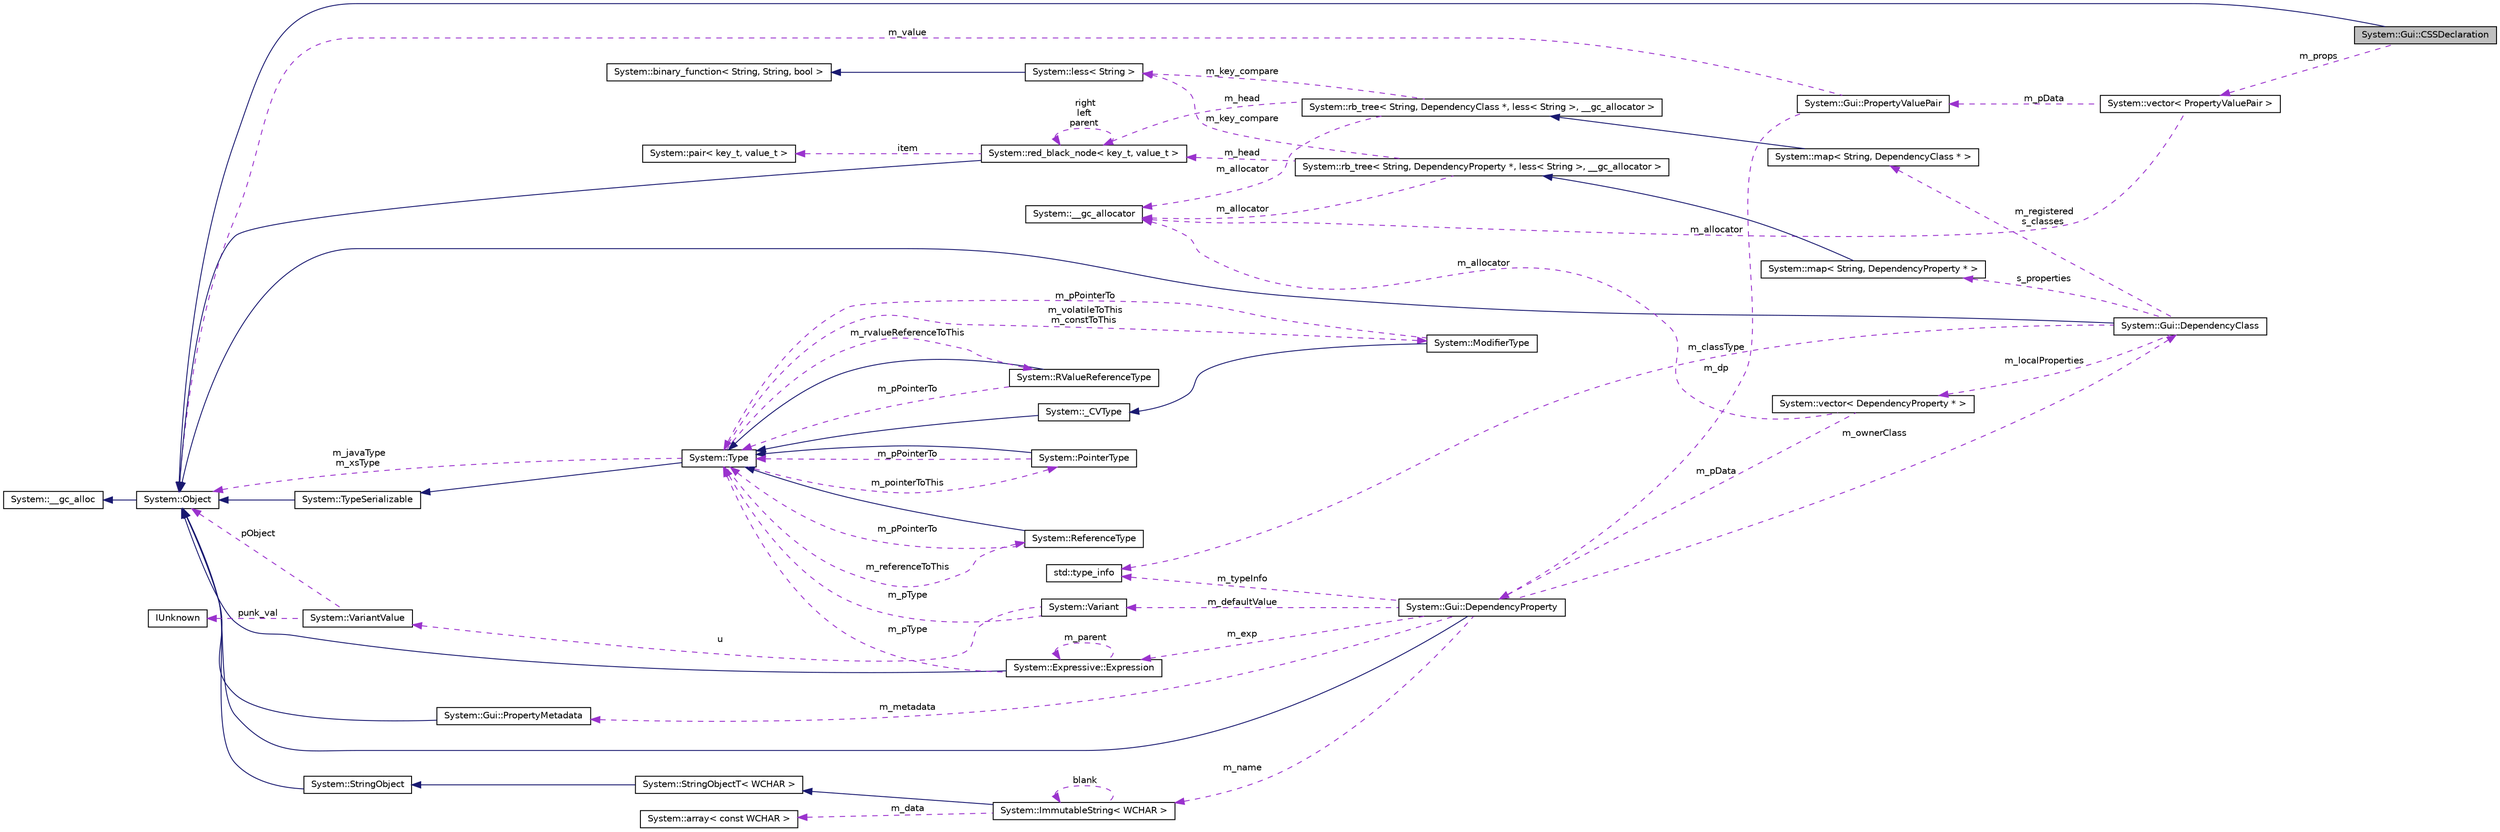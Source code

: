 digraph G
{
  edge [fontname="Helvetica",fontsize="10",labelfontname="Helvetica",labelfontsize="10"];
  node [fontname="Helvetica",fontsize="10",shape=record];
  rankdir="LR";
  Node1 [label="System::Gui::CSSDeclaration",height=0.2,width=0.4,color="black", fillcolor="grey75", style="filled" fontcolor="black"];
  Node2 -> Node1 [dir="back",color="midnightblue",fontsize="10",style="solid",fontname="Helvetica"];
  Node2 [label="System::Object",height=0.2,width=0.4,color="black", fillcolor="white", style="filled",URL="$class_system_1_1_object.html"];
  Node3 -> Node2 [dir="back",color="midnightblue",fontsize="10",style="solid",fontname="Helvetica"];
  Node3 [label="System::__gc_alloc",height=0.2,width=0.4,color="black", fillcolor="white", style="filled",URL="$class_system_1_1____gc__alloc.html"];
  Node4 -> Node1 [dir="back",color="darkorchid3",fontsize="10",style="dashed",label=" m_props" ,fontname="Helvetica"];
  Node4 [label="System::vector\< PropertyValuePair \>",height=0.2,width=0.4,color="black", fillcolor="white", style="filled",URL="$class_system_1_1vector.html"];
  Node5 -> Node4 [dir="back",color="darkorchid3",fontsize="10",style="dashed",label=" m_allocator" ,fontname="Helvetica"];
  Node5 [label="System::__gc_allocator",height=0.2,width=0.4,color="black", fillcolor="white", style="filled",URL="$class_system_1_1____gc__allocator.html"];
  Node6 -> Node4 [dir="back",color="darkorchid3",fontsize="10",style="dashed",label=" m_pData" ,fontname="Helvetica"];
  Node6 [label="System::Gui::PropertyValuePair",height=0.2,width=0.4,color="black", fillcolor="white", style="filled",URL="$class_system_1_1_gui_1_1_property_value_pair.html"];
  Node7 -> Node6 [dir="back",color="darkorchid3",fontsize="10",style="dashed",label=" m_dp" ,fontname="Helvetica"];
  Node7 [label="System::Gui::DependencyProperty",height=0.2,width=0.4,color="black", fillcolor="white", style="filled",URL="$class_system_1_1_gui_1_1_dependency_property.html"];
  Node2 -> Node7 [dir="back",color="midnightblue",fontsize="10",style="solid",fontname="Helvetica"];
  Node8 -> Node7 [dir="back",color="darkorchid3",fontsize="10",style="dashed",label=" m_ownerClass" ,fontname="Helvetica"];
  Node8 [label="System::Gui::DependencyClass",height=0.2,width=0.4,color="black", fillcolor="white", style="filled",URL="$class_system_1_1_gui_1_1_dependency_class.html"];
  Node2 -> Node8 [dir="back",color="midnightblue",fontsize="10",style="solid",fontname="Helvetica"];
  Node9 -> Node8 [dir="back",color="darkorchid3",fontsize="10",style="dashed",label=" m_registered\ns_classes" ,fontname="Helvetica"];
  Node9 [label="System::map\< String, DependencyClass * \>",height=0.2,width=0.4,color="black", fillcolor="white", style="filled",URL="$class_system_1_1map.html"];
  Node10 -> Node9 [dir="back",color="midnightblue",fontsize="10",style="solid",fontname="Helvetica"];
  Node10 [label="System::rb_tree\< String, DependencyClass *, less\< String \>, __gc_allocator \>",height=0.2,width=0.4,color="black", fillcolor="white", style="filled",URL="$class_system_1_1rb__tree.html"];
  Node5 -> Node10 [dir="back",color="darkorchid3",fontsize="10",style="dashed",label=" m_allocator" ,fontname="Helvetica"];
  Node11 -> Node10 [dir="back",color="darkorchid3",fontsize="10",style="dashed",label=" m_key_compare" ,fontname="Helvetica"];
  Node11 [label="System::less\< String \>",height=0.2,width=0.4,color="black", fillcolor="white", style="filled",URL="$class_system_1_1less_3_01_string_01_4.html"];
  Node12 -> Node11 [dir="back",color="midnightblue",fontsize="10",style="solid",fontname="Helvetica"];
  Node12 [label="System::binary_function\< String, String, bool \>",height=0.2,width=0.4,color="black", fillcolor="white", style="filled",URL="$class_system_1_1binary__function.html"];
  Node13 -> Node10 [dir="back",color="darkorchid3",fontsize="10",style="dashed",label=" m_head" ,fontname="Helvetica"];
  Node13 [label="System::red_black_node\< key_t, value_t \>",height=0.2,width=0.4,color="black", fillcolor="white", style="filled",URL="$class_system_1_1red__black__node.html"];
  Node2 -> Node13 [dir="back",color="midnightblue",fontsize="10",style="solid",fontname="Helvetica"];
  Node13 -> Node13 [dir="back",color="darkorchid3",fontsize="10",style="dashed",label=" right\nleft\nparent" ,fontname="Helvetica"];
  Node14 -> Node13 [dir="back",color="darkorchid3",fontsize="10",style="dashed",label=" item" ,fontname="Helvetica"];
  Node14 [label="System::pair\< key_t, value_t \>",height=0.2,width=0.4,color="black", fillcolor="white", style="filled",URL="$class_system_1_1pair.html"];
  Node15 -> Node8 [dir="back",color="darkorchid3",fontsize="10",style="dashed",label=" m_localProperties" ,fontname="Helvetica"];
  Node15 [label="System::vector\< DependencyProperty * \>",height=0.2,width=0.4,color="black", fillcolor="white", style="filled",URL="$class_system_1_1vector.html"];
  Node7 -> Node15 [dir="back",color="darkorchid3",fontsize="10",style="dashed",label=" m_pData" ,fontname="Helvetica"];
  Node5 -> Node15 [dir="back",color="darkorchid3",fontsize="10",style="dashed",label=" m_allocator" ,fontname="Helvetica"];
  Node16 -> Node8 [dir="back",color="darkorchid3",fontsize="10",style="dashed",label=" s_properties" ,fontname="Helvetica"];
  Node16 [label="System::map\< String, DependencyProperty * \>",height=0.2,width=0.4,color="black", fillcolor="white", style="filled",URL="$class_system_1_1map.html"];
  Node17 -> Node16 [dir="back",color="midnightblue",fontsize="10",style="solid",fontname="Helvetica"];
  Node17 [label="System::rb_tree\< String, DependencyProperty *, less\< String \>, __gc_allocator \>",height=0.2,width=0.4,color="black", fillcolor="white", style="filled",URL="$class_system_1_1rb__tree.html"];
  Node5 -> Node17 [dir="back",color="darkorchid3",fontsize="10",style="dashed",label=" m_allocator" ,fontname="Helvetica"];
  Node11 -> Node17 [dir="back",color="darkorchid3",fontsize="10",style="dashed",label=" m_key_compare" ,fontname="Helvetica"];
  Node13 -> Node17 [dir="back",color="darkorchid3",fontsize="10",style="dashed",label=" m_head" ,fontname="Helvetica"];
  Node18 -> Node8 [dir="back",color="darkorchid3",fontsize="10",style="dashed",label=" m_classType" ,fontname="Helvetica"];
  Node18 [label="std::type_info",height=0.2,width=0.4,color="black", fillcolor="white", style="filled",URL="$classstd_1_1type__info.html",tooltip="Part of RTTI."];
  Node19 -> Node7 [dir="back",color="darkorchid3",fontsize="10",style="dashed",label=" m_metadata" ,fontname="Helvetica"];
  Node19 [label="System::Gui::PropertyMetadata",height=0.2,width=0.4,color="black", fillcolor="white", style="filled",URL="$class_system_1_1_gui_1_1_property_metadata.html"];
  Node2 -> Node19 [dir="back",color="midnightblue",fontsize="10",style="solid",fontname="Helvetica"];
  Node20 -> Node7 [dir="back",color="darkorchid3",fontsize="10",style="dashed",label=" m_defaultValue" ,fontname="Helvetica"];
  Node20 [label="System::Variant",height=0.2,width=0.4,color="black", fillcolor="white", style="filled",URL="$class_system_1_1_variant.html"];
  Node21 -> Node20 [dir="back",color="darkorchid3",fontsize="10",style="dashed",label=" m_pType" ,fontname="Helvetica"];
  Node21 [label="System::Type",height=0.2,width=0.4,color="black", fillcolor="white", style="filled",URL="$class_system_1_1_type.html"];
  Node22 -> Node21 [dir="back",color="midnightblue",fontsize="10",style="solid",fontname="Helvetica"];
  Node22 [label="System::TypeSerializable",height=0.2,width=0.4,color="black", fillcolor="white", style="filled",URL="$class_system_1_1_type_serializable.html"];
  Node2 -> Node22 [dir="back",color="midnightblue",fontsize="10",style="solid",fontname="Helvetica"];
  Node23 -> Node21 [dir="back",color="darkorchid3",fontsize="10",style="dashed",label=" m_pointerToThis" ,fontname="Helvetica"];
  Node23 [label="System::PointerType",height=0.2,width=0.4,color="black", fillcolor="white", style="filled",URL="$class_system_1_1_pointer_type.html"];
  Node21 -> Node23 [dir="back",color="midnightblue",fontsize="10",style="solid",fontname="Helvetica"];
  Node21 -> Node23 [dir="back",color="darkorchid3",fontsize="10",style="dashed",label=" m_pPointerTo" ,fontname="Helvetica"];
  Node24 -> Node21 [dir="back",color="darkorchid3",fontsize="10",style="dashed",label=" m_referenceToThis" ,fontname="Helvetica"];
  Node24 [label="System::ReferenceType",height=0.2,width=0.4,color="black", fillcolor="white", style="filled",URL="$class_system_1_1_reference_type.html"];
  Node21 -> Node24 [dir="back",color="midnightblue",fontsize="10",style="solid",fontname="Helvetica"];
  Node21 -> Node24 [dir="back",color="darkorchid3",fontsize="10",style="dashed",label=" m_pPointerTo" ,fontname="Helvetica"];
  Node25 -> Node21 [dir="back",color="darkorchid3",fontsize="10",style="dashed",label=" m_rvalueReferenceToThis" ,fontname="Helvetica"];
  Node25 [label="System::RValueReferenceType",height=0.2,width=0.4,color="black", fillcolor="white", style="filled",URL="$class_system_1_1_r_value_reference_type.html"];
  Node21 -> Node25 [dir="back",color="midnightblue",fontsize="10",style="solid",fontname="Helvetica"];
  Node21 -> Node25 [dir="back",color="darkorchid3",fontsize="10",style="dashed",label=" m_pPointerTo" ,fontname="Helvetica"];
  Node26 -> Node21 [dir="back",color="darkorchid3",fontsize="10",style="dashed",label=" m_volatileToThis\nm_constToThis" ,fontname="Helvetica"];
  Node26 [label="System::ModifierType",height=0.2,width=0.4,color="black", fillcolor="white", style="filled",URL="$class_system_1_1_modifier_type.html"];
  Node27 -> Node26 [dir="back",color="midnightblue",fontsize="10",style="solid",fontname="Helvetica"];
  Node27 [label="System::_CVType",height=0.2,width=0.4,color="black", fillcolor="white", style="filled",URL="$class_system_1_1___c_v_type.html"];
  Node21 -> Node27 [dir="back",color="midnightblue",fontsize="10",style="solid",fontname="Helvetica"];
  Node21 -> Node26 [dir="back",color="darkorchid3",fontsize="10",style="dashed",label=" m_pPointerTo" ,fontname="Helvetica"];
  Node2 -> Node21 [dir="back",color="darkorchid3",fontsize="10",style="dashed",label=" m_javaType\nm_xsType" ,fontname="Helvetica"];
  Node28 -> Node20 [dir="back",color="darkorchid3",fontsize="10",style="dashed",label=" u" ,fontname="Helvetica"];
  Node28 [label="System::VariantValue",height=0.2,width=0.4,color="black", fillcolor="white", style="filled",URL="$union_system_1_1_variant_value.html"];
  Node29 -> Node28 [dir="back",color="darkorchid3",fontsize="10",style="dashed",label=" punk_val" ,fontname="Helvetica"];
  Node29 [label="IUnknown",height=0.2,width=0.4,color="black", fillcolor="white", style="filled",URL="$struct_i_unknown.html"];
  Node2 -> Node28 [dir="back",color="darkorchid3",fontsize="10",style="dashed",label=" pObject" ,fontname="Helvetica"];
  Node18 -> Node7 [dir="back",color="darkorchid3",fontsize="10",style="dashed",label=" m_typeInfo" ,fontname="Helvetica"];
  Node30 -> Node7 [dir="back",color="darkorchid3",fontsize="10",style="dashed",label=" m_exp" ,fontname="Helvetica"];
  Node30 [label="System::Expressive::Expression",height=0.2,width=0.4,color="black", fillcolor="white", style="filled",URL="$class_system_1_1_expressive_1_1_expression.html"];
  Node2 -> Node30 [dir="back",color="midnightblue",fontsize="10",style="solid",fontname="Helvetica"];
  Node21 -> Node30 [dir="back",color="darkorchid3",fontsize="10",style="dashed",label=" m_pType" ,fontname="Helvetica"];
  Node30 -> Node30 [dir="back",color="darkorchid3",fontsize="10",style="dashed",label=" m_parent" ,fontname="Helvetica"];
  Node31 -> Node7 [dir="back",color="darkorchid3",fontsize="10",style="dashed",label=" m_name" ,fontname="Helvetica"];
  Node31 [label="System::ImmutableString\< WCHAR \>",height=0.2,width=0.4,color="black", fillcolor="white", style="filled",URL="$class_system_1_1_immutable_string.html"];
  Node32 -> Node31 [dir="back",color="midnightblue",fontsize="10",style="solid",fontname="Helvetica"];
  Node32 [label="System::StringObjectT\< WCHAR \>",height=0.2,width=0.4,color="black", fillcolor="white", style="filled",URL="$class_system_1_1_string_object_t.html"];
  Node33 -> Node32 [dir="back",color="midnightblue",fontsize="10",style="solid",fontname="Helvetica"];
  Node33 [label="System::StringObject",height=0.2,width=0.4,color="black", fillcolor="white", style="filled",URL="$class_system_1_1_string_object.html"];
  Node2 -> Node33 [dir="back",color="midnightblue",fontsize="10",style="solid",fontname="Helvetica"];
  Node34 -> Node31 [dir="back",color="darkorchid3",fontsize="10",style="dashed",label=" m_data" ,fontname="Helvetica"];
  Node34 [label="System::array\< const WCHAR \>",height=0.2,width=0.4,color="black", fillcolor="white", style="filled",URL="$class_system_1_1array.html"];
  Node31 -> Node31 [dir="back",color="darkorchid3",fontsize="10",style="dashed",label=" blank" ,fontname="Helvetica"];
  Node2 -> Node6 [dir="back",color="darkorchid3",fontsize="10",style="dashed",label=" m_value" ,fontname="Helvetica"];
}
